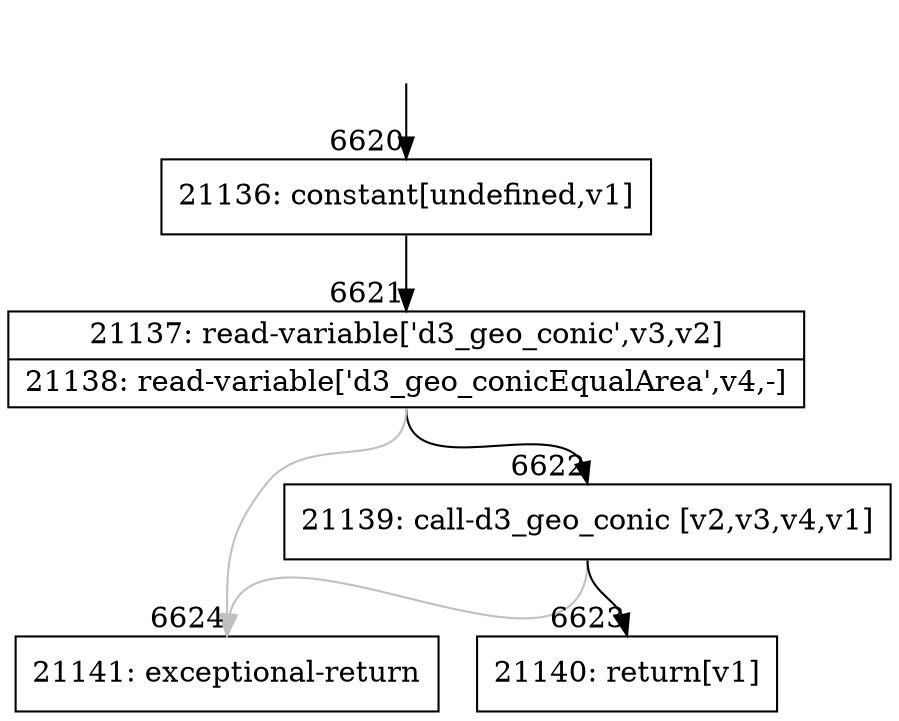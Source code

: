 digraph {
rankdir="TD"
BB_entry592[shape=none,label=""];
BB_entry592 -> BB6620 [tailport=s, headport=n, headlabel="    6620"]
BB6620 [shape=record label="{21136: constant[undefined,v1]}" ] 
BB6620 -> BB6621 [tailport=s, headport=n, headlabel="      6621"]
BB6621 [shape=record label="{21137: read-variable['d3_geo_conic',v3,v2]|21138: read-variable['d3_geo_conicEqualArea',v4,-]}" ] 
BB6621 -> BB6622 [tailport=s, headport=n, headlabel="      6622"]
BB6621 -> BB6624 [tailport=s, headport=n, color=gray, headlabel="      6624"]
BB6622 [shape=record label="{21139: call-d3_geo_conic [v2,v3,v4,v1]}" ] 
BB6622 -> BB6623 [tailport=s, headport=n, headlabel="      6623"]
BB6622 -> BB6624 [tailport=s, headport=n, color=gray]
BB6623 [shape=record label="{21140: return[v1]}" ] 
BB6624 [shape=record label="{21141: exceptional-return}" ] 
//#$~ 3846
}
